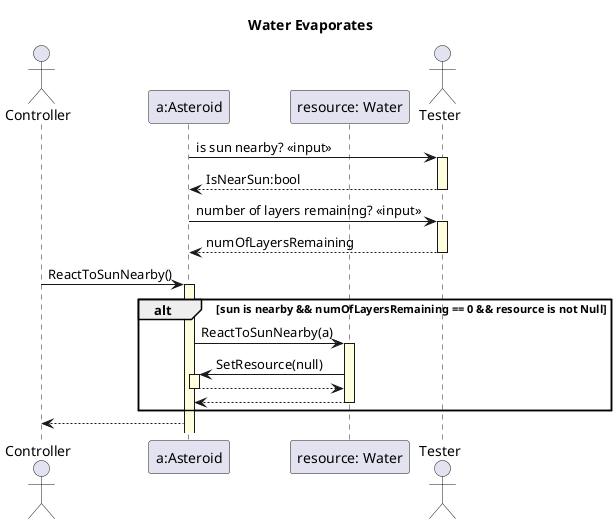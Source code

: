 @startuml Water evaporates

title Water Evaporates

skinparam SequenceLifeLineBackgroundColor LightYellow

actor Controller as controller
participant "a:Asteroid" as a
participant "resource: Water" as res

actor Tester as tester

a -> tester ++ : is sun nearby? <<input>>
tester --> a -- : IsNearSun:bool

a -> tester ++ : number of layers remaining? <<input>>
tester --> a -- : numOfLayersRemaining

controller -> a ++ :ReactToSunNearby()
alt sun is nearby && numOfLayersRemaining == 0 && resource is not Null
    a -> res ++: ReactToSunNearby(a)
    res -> a ++: SetResource(null)
    a --> res --
    res --> a --
end
a --> controller

@enduml